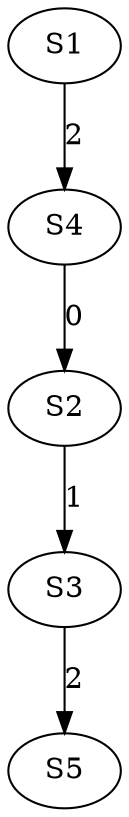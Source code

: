 strict digraph {
	S4 -> S2 [ label = 0 ];
	S2 -> S3 [ label = 1 ];
	S1 -> S4 [ label = 2 ];
	S3 -> S5 [ label = 2 ];
}
